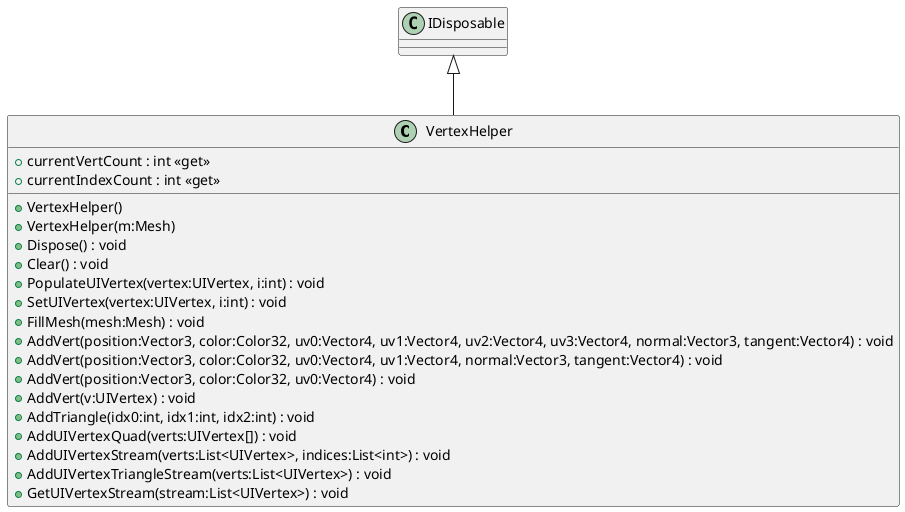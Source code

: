 @startuml
class VertexHelper {
    + VertexHelper()
    + VertexHelper(m:Mesh)
    + Dispose() : void
    + Clear() : void
    + currentVertCount : int <<get>>
    + currentIndexCount : int <<get>>
    + PopulateUIVertex(vertex:UIVertex, i:int) : void
    + SetUIVertex(vertex:UIVertex, i:int) : void
    + FillMesh(mesh:Mesh) : void
    + AddVert(position:Vector3, color:Color32, uv0:Vector4, uv1:Vector4, uv2:Vector4, uv3:Vector4, normal:Vector3, tangent:Vector4) : void
    + AddVert(position:Vector3, color:Color32, uv0:Vector4, uv1:Vector4, normal:Vector3, tangent:Vector4) : void
    + AddVert(position:Vector3, color:Color32, uv0:Vector4) : void
    + AddVert(v:UIVertex) : void
    + AddTriangle(idx0:int, idx1:int, idx2:int) : void
    + AddUIVertexQuad(verts:UIVertex[]) : void
    + AddUIVertexStream(verts:List<UIVertex>, indices:List<int>) : void
    + AddUIVertexTriangleStream(verts:List<UIVertex>) : void
    + GetUIVertexStream(stream:List<UIVertex>) : void
}
IDisposable <|-- VertexHelper
@enduml
